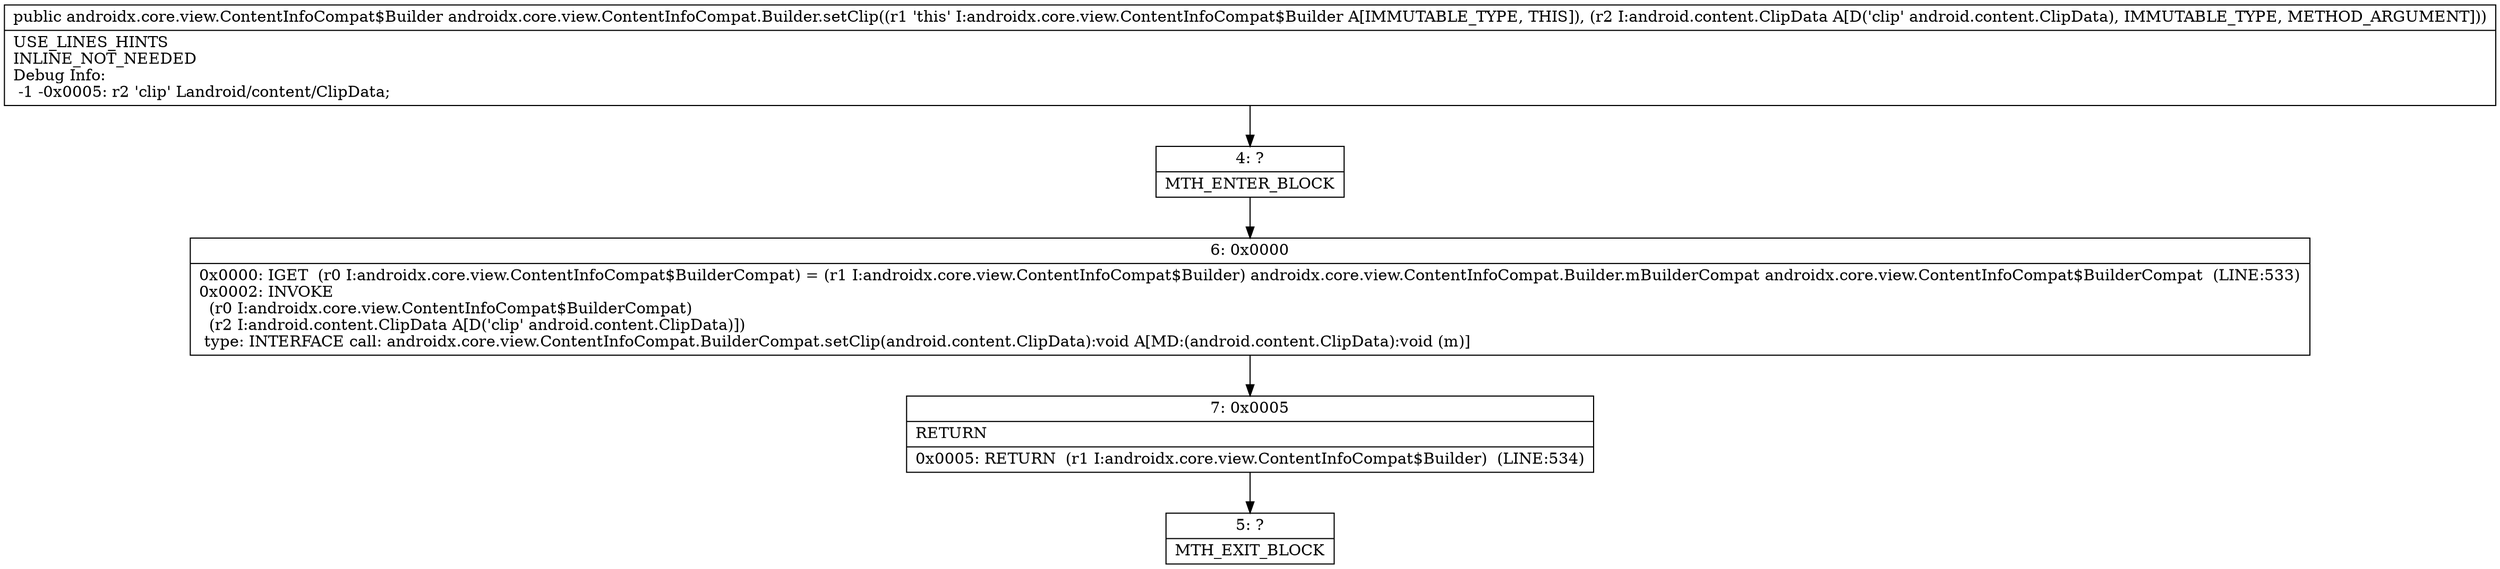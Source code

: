 digraph "CFG forandroidx.core.view.ContentInfoCompat.Builder.setClip(Landroid\/content\/ClipData;)Landroidx\/core\/view\/ContentInfoCompat$Builder;" {
Node_4 [shape=record,label="{4\:\ ?|MTH_ENTER_BLOCK\l}"];
Node_6 [shape=record,label="{6\:\ 0x0000|0x0000: IGET  (r0 I:androidx.core.view.ContentInfoCompat$BuilderCompat) = (r1 I:androidx.core.view.ContentInfoCompat$Builder) androidx.core.view.ContentInfoCompat.Builder.mBuilderCompat androidx.core.view.ContentInfoCompat$BuilderCompat  (LINE:533)\l0x0002: INVOKE  \l  (r0 I:androidx.core.view.ContentInfoCompat$BuilderCompat)\l  (r2 I:android.content.ClipData A[D('clip' android.content.ClipData)])\l type: INTERFACE call: androidx.core.view.ContentInfoCompat.BuilderCompat.setClip(android.content.ClipData):void A[MD:(android.content.ClipData):void (m)]\l}"];
Node_7 [shape=record,label="{7\:\ 0x0005|RETURN\l|0x0005: RETURN  (r1 I:androidx.core.view.ContentInfoCompat$Builder)  (LINE:534)\l}"];
Node_5 [shape=record,label="{5\:\ ?|MTH_EXIT_BLOCK\l}"];
MethodNode[shape=record,label="{public androidx.core.view.ContentInfoCompat$Builder androidx.core.view.ContentInfoCompat.Builder.setClip((r1 'this' I:androidx.core.view.ContentInfoCompat$Builder A[IMMUTABLE_TYPE, THIS]), (r2 I:android.content.ClipData A[D('clip' android.content.ClipData), IMMUTABLE_TYPE, METHOD_ARGUMENT]))  | USE_LINES_HINTS\lINLINE_NOT_NEEDED\lDebug Info:\l  \-1 \-0x0005: r2 'clip' Landroid\/content\/ClipData;\l}"];
MethodNode -> Node_4;Node_4 -> Node_6;
Node_6 -> Node_7;
Node_7 -> Node_5;
}

